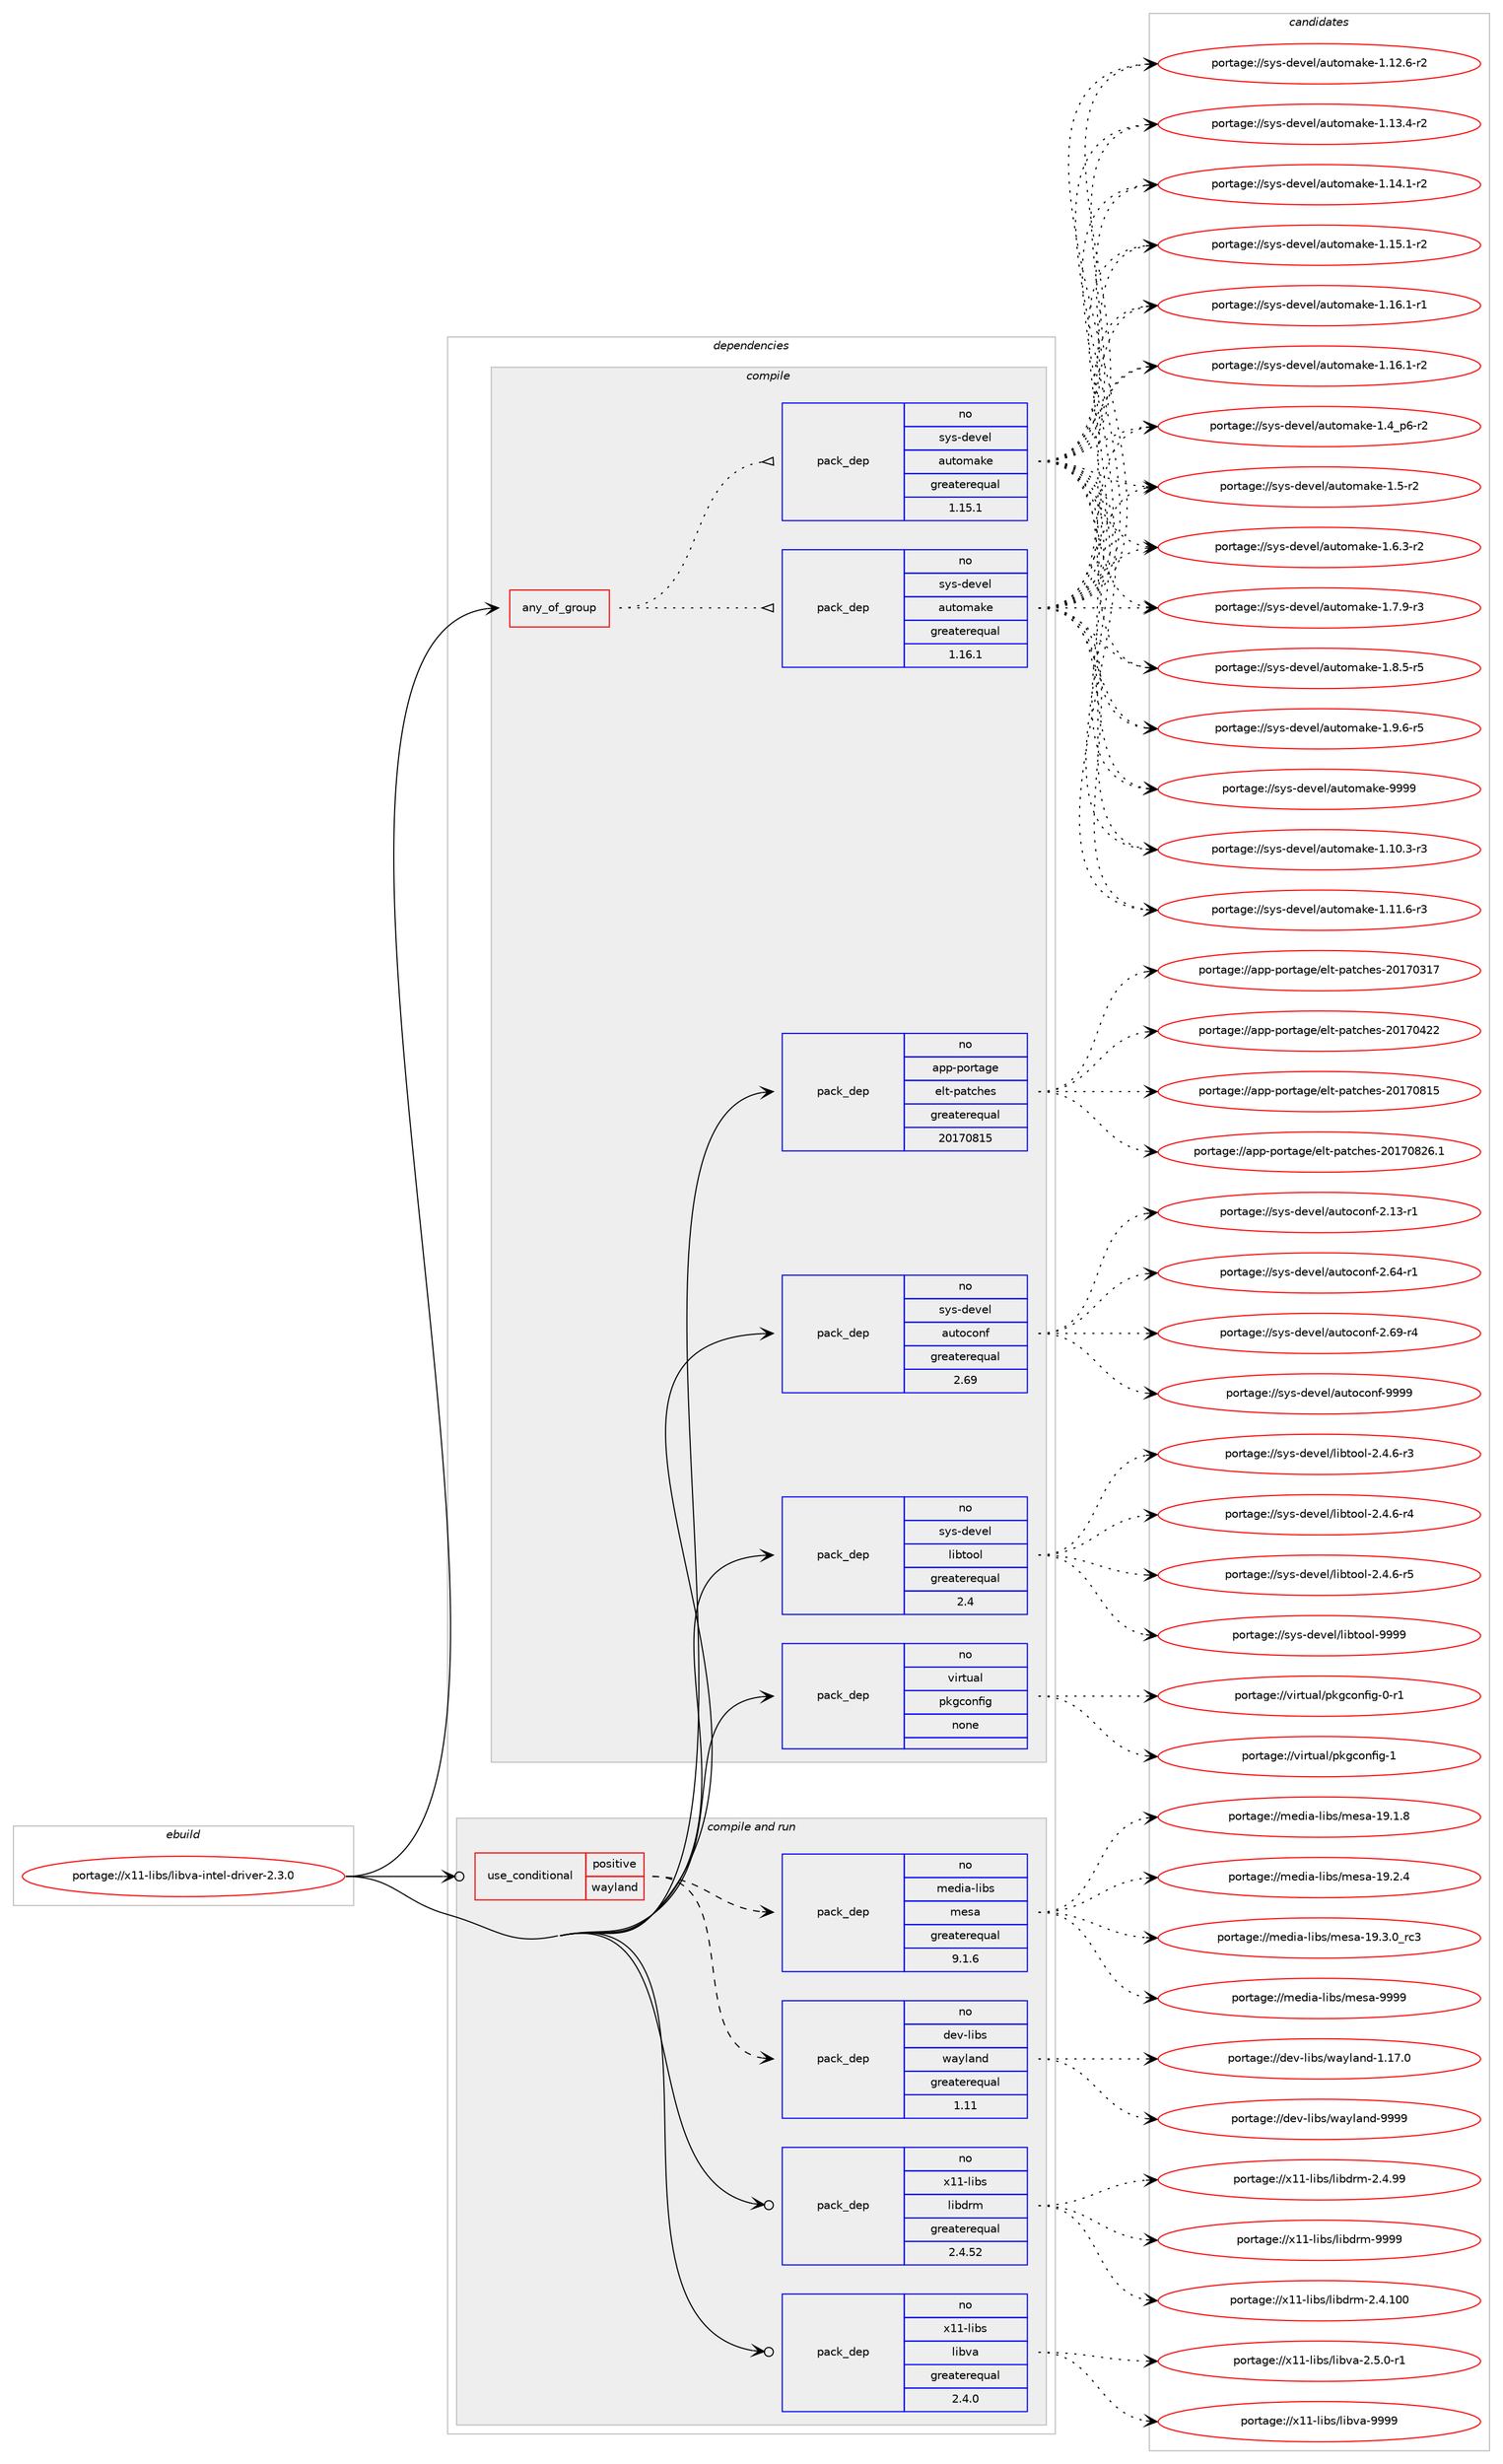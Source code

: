 digraph prolog {

# *************
# Graph options
# *************

newrank=true;
concentrate=true;
compound=true;
graph [rankdir=LR,fontname=Helvetica,fontsize=10,ranksep=1.5];#, ranksep=2.5, nodesep=0.2];
edge  [arrowhead=vee];
node  [fontname=Helvetica,fontsize=10];

# **********
# The ebuild
# **********

subgraph cluster_leftcol {
color=gray;
rank=same;
label=<<i>ebuild</i>>;
id [label="portage://x11-libs/libva-intel-driver-2.3.0", color=red, width=4, href="../x11-libs/libva-intel-driver-2.3.0.svg"];
}

# ****************
# The dependencies
# ****************

subgraph cluster_midcol {
color=gray;
label=<<i>dependencies</i>>;
subgraph cluster_compile {
fillcolor="#eeeeee";
style=filled;
label=<<i>compile</i>>;
subgraph any7788 {
dependency450474 [label=<<TABLE BORDER="0" CELLBORDER="1" CELLSPACING="0" CELLPADDING="4"><TR><TD CELLPADDING="10">any_of_group</TD></TR></TABLE>>, shape=none, color=red];subgraph pack334333 {
dependency450475 [label=<<TABLE BORDER="0" CELLBORDER="1" CELLSPACING="0" CELLPADDING="4" WIDTH="220"><TR><TD ROWSPAN="6" CELLPADDING="30">pack_dep</TD></TR><TR><TD WIDTH="110">no</TD></TR><TR><TD>sys-devel</TD></TR><TR><TD>automake</TD></TR><TR><TD>greaterequal</TD></TR><TR><TD>1.16.1</TD></TR></TABLE>>, shape=none, color=blue];
}
dependency450474:e -> dependency450475:w [weight=20,style="dotted",arrowhead="oinv"];
subgraph pack334334 {
dependency450476 [label=<<TABLE BORDER="0" CELLBORDER="1" CELLSPACING="0" CELLPADDING="4" WIDTH="220"><TR><TD ROWSPAN="6" CELLPADDING="30">pack_dep</TD></TR><TR><TD WIDTH="110">no</TD></TR><TR><TD>sys-devel</TD></TR><TR><TD>automake</TD></TR><TR><TD>greaterequal</TD></TR><TR><TD>1.15.1</TD></TR></TABLE>>, shape=none, color=blue];
}
dependency450474:e -> dependency450476:w [weight=20,style="dotted",arrowhead="oinv"];
}
id:e -> dependency450474:w [weight=20,style="solid",arrowhead="vee"];
subgraph pack334335 {
dependency450477 [label=<<TABLE BORDER="0" CELLBORDER="1" CELLSPACING="0" CELLPADDING="4" WIDTH="220"><TR><TD ROWSPAN="6" CELLPADDING="30">pack_dep</TD></TR><TR><TD WIDTH="110">no</TD></TR><TR><TD>app-portage</TD></TR><TR><TD>elt-patches</TD></TR><TR><TD>greaterequal</TD></TR><TR><TD>20170815</TD></TR></TABLE>>, shape=none, color=blue];
}
id:e -> dependency450477:w [weight=20,style="solid",arrowhead="vee"];
subgraph pack334336 {
dependency450478 [label=<<TABLE BORDER="0" CELLBORDER="1" CELLSPACING="0" CELLPADDING="4" WIDTH="220"><TR><TD ROWSPAN="6" CELLPADDING="30">pack_dep</TD></TR><TR><TD WIDTH="110">no</TD></TR><TR><TD>sys-devel</TD></TR><TR><TD>autoconf</TD></TR><TR><TD>greaterequal</TD></TR><TR><TD>2.69</TD></TR></TABLE>>, shape=none, color=blue];
}
id:e -> dependency450478:w [weight=20,style="solid",arrowhead="vee"];
subgraph pack334337 {
dependency450479 [label=<<TABLE BORDER="0" CELLBORDER="1" CELLSPACING="0" CELLPADDING="4" WIDTH="220"><TR><TD ROWSPAN="6" CELLPADDING="30">pack_dep</TD></TR><TR><TD WIDTH="110">no</TD></TR><TR><TD>sys-devel</TD></TR><TR><TD>libtool</TD></TR><TR><TD>greaterequal</TD></TR><TR><TD>2.4</TD></TR></TABLE>>, shape=none, color=blue];
}
id:e -> dependency450479:w [weight=20,style="solid",arrowhead="vee"];
subgraph pack334338 {
dependency450480 [label=<<TABLE BORDER="0" CELLBORDER="1" CELLSPACING="0" CELLPADDING="4" WIDTH="220"><TR><TD ROWSPAN="6" CELLPADDING="30">pack_dep</TD></TR><TR><TD WIDTH="110">no</TD></TR><TR><TD>virtual</TD></TR><TR><TD>pkgconfig</TD></TR><TR><TD>none</TD></TR><TR><TD></TD></TR></TABLE>>, shape=none, color=blue];
}
id:e -> dependency450480:w [weight=20,style="solid",arrowhead="vee"];
}
subgraph cluster_compileandrun {
fillcolor="#eeeeee";
style=filled;
label=<<i>compile and run</i>>;
subgraph cond108068 {
dependency450481 [label=<<TABLE BORDER="0" CELLBORDER="1" CELLSPACING="0" CELLPADDING="4"><TR><TD ROWSPAN="3" CELLPADDING="10">use_conditional</TD></TR><TR><TD>positive</TD></TR><TR><TD>wayland</TD></TR></TABLE>>, shape=none, color=red];
subgraph pack334339 {
dependency450482 [label=<<TABLE BORDER="0" CELLBORDER="1" CELLSPACING="0" CELLPADDING="4" WIDTH="220"><TR><TD ROWSPAN="6" CELLPADDING="30">pack_dep</TD></TR><TR><TD WIDTH="110">no</TD></TR><TR><TD>dev-libs</TD></TR><TR><TD>wayland</TD></TR><TR><TD>greaterequal</TD></TR><TR><TD>1.11</TD></TR></TABLE>>, shape=none, color=blue];
}
dependency450481:e -> dependency450482:w [weight=20,style="dashed",arrowhead="vee"];
subgraph pack334340 {
dependency450483 [label=<<TABLE BORDER="0" CELLBORDER="1" CELLSPACING="0" CELLPADDING="4" WIDTH="220"><TR><TD ROWSPAN="6" CELLPADDING="30">pack_dep</TD></TR><TR><TD WIDTH="110">no</TD></TR><TR><TD>media-libs</TD></TR><TR><TD>mesa</TD></TR><TR><TD>greaterequal</TD></TR><TR><TD>9.1.6</TD></TR></TABLE>>, shape=none, color=blue];
}
dependency450481:e -> dependency450483:w [weight=20,style="dashed",arrowhead="vee"];
}
id:e -> dependency450481:w [weight=20,style="solid",arrowhead="odotvee"];
subgraph pack334341 {
dependency450484 [label=<<TABLE BORDER="0" CELLBORDER="1" CELLSPACING="0" CELLPADDING="4" WIDTH="220"><TR><TD ROWSPAN="6" CELLPADDING="30">pack_dep</TD></TR><TR><TD WIDTH="110">no</TD></TR><TR><TD>x11-libs</TD></TR><TR><TD>libdrm</TD></TR><TR><TD>greaterequal</TD></TR><TR><TD>2.4.52</TD></TR></TABLE>>, shape=none, color=blue];
}
id:e -> dependency450484:w [weight=20,style="solid",arrowhead="odotvee"];
subgraph pack334342 {
dependency450485 [label=<<TABLE BORDER="0" CELLBORDER="1" CELLSPACING="0" CELLPADDING="4" WIDTH="220"><TR><TD ROWSPAN="6" CELLPADDING="30">pack_dep</TD></TR><TR><TD WIDTH="110">no</TD></TR><TR><TD>x11-libs</TD></TR><TR><TD>libva</TD></TR><TR><TD>greaterequal</TD></TR><TR><TD>2.4.0</TD></TR></TABLE>>, shape=none, color=blue];
}
id:e -> dependency450485:w [weight=20,style="solid",arrowhead="odotvee"];
}
subgraph cluster_run {
fillcolor="#eeeeee";
style=filled;
label=<<i>run</i>>;
}
}

# **************
# The candidates
# **************

subgraph cluster_choices {
rank=same;
color=gray;
label=<<i>candidates</i>>;

subgraph choice334333 {
color=black;
nodesep=1;
choiceportage11512111545100101118101108479711711611110997107101454946494846514511451 [label="portage://sys-devel/automake-1.10.3-r3", color=red, width=4,href="../sys-devel/automake-1.10.3-r3.svg"];
choiceportage11512111545100101118101108479711711611110997107101454946494946544511451 [label="portage://sys-devel/automake-1.11.6-r3", color=red, width=4,href="../sys-devel/automake-1.11.6-r3.svg"];
choiceportage11512111545100101118101108479711711611110997107101454946495046544511450 [label="portage://sys-devel/automake-1.12.6-r2", color=red, width=4,href="../sys-devel/automake-1.12.6-r2.svg"];
choiceportage11512111545100101118101108479711711611110997107101454946495146524511450 [label="portage://sys-devel/automake-1.13.4-r2", color=red, width=4,href="../sys-devel/automake-1.13.4-r2.svg"];
choiceportage11512111545100101118101108479711711611110997107101454946495246494511450 [label="portage://sys-devel/automake-1.14.1-r2", color=red, width=4,href="../sys-devel/automake-1.14.1-r2.svg"];
choiceportage11512111545100101118101108479711711611110997107101454946495346494511450 [label="portage://sys-devel/automake-1.15.1-r2", color=red, width=4,href="../sys-devel/automake-1.15.1-r2.svg"];
choiceportage11512111545100101118101108479711711611110997107101454946495446494511449 [label="portage://sys-devel/automake-1.16.1-r1", color=red, width=4,href="../sys-devel/automake-1.16.1-r1.svg"];
choiceportage11512111545100101118101108479711711611110997107101454946495446494511450 [label="portage://sys-devel/automake-1.16.1-r2", color=red, width=4,href="../sys-devel/automake-1.16.1-r2.svg"];
choiceportage115121115451001011181011084797117116111109971071014549465295112544511450 [label="portage://sys-devel/automake-1.4_p6-r2", color=red, width=4,href="../sys-devel/automake-1.4_p6-r2.svg"];
choiceportage11512111545100101118101108479711711611110997107101454946534511450 [label="portage://sys-devel/automake-1.5-r2", color=red, width=4,href="../sys-devel/automake-1.5-r2.svg"];
choiceportage115121115451001011181011084797117116111109971071014549465446514511450 [label="portage://sys-devel/automake-1.6.3-r2", color=red, width=4,href="../sys-devel/automake-1.6.3-r2.svg"];
choiceportage115121115451001011181011084797117116111109971071014549465546574511451 [label="portage://sys-devel/automake-1.7.9-r3", color=red, width=4,href="../sys-devel/automake-1.7.9-r3.svg"];
choiceportage115121115451001011181011084797117116111109971071014549465646534511453 [label="portage://sys-devel/automake-1.8.5-r5", color=red, width=4,href="../sys-devel/automake-1.8.5-r5.svg"];
choiceportage115121115451001011181011084797117116111109971071014549465746544511453 [label="portage://sys-devel/automake-1.9.6-r5", color=red, width=4,href="../sys-devel/automake-1.9.6-r5.svg"];
choiceportage115121115451001011181011084797117116111109971071014557575757 [label="portage://sys-devel/automake-9999", color=red, width=4,href="../sys-devel/automake-9999.svg"];
dependency450475:e -> choiceportage11512111545100101118101108479711711611110997107101454946494846514511451:w [style=dotted,weight="100"];
dependency450475:e -> choiceportage11512111545100101118101108479711711611110997107101454946494946544511451:w [style=dotted,weight="100"];
dependency450475:e -> choiceportage11512111545100101118101108479711711611110997107101454946495046544511450:w [style=dotted,weight="100"];
dependency450475:e -> choiceportage11512111545100101118101108479711711611110997107101454946495146524511450:w [style=dotted,weight="100"];
dependency450475:e -> choiceportage11512111545100101118101108479711711611110997107101454946495246494511450:w [style=dotted,weight="100"];
dependency450475:e -> choiceportage11512111545100101118101108479711711611110997107101454946495346494511450:w [style=dotted,weight="100"];
dependency450475:e -> choiceportage11512111545100101118101108479711711611110997107101454946495446494511449:w [style=dotted,weight="100"];
dependency450475:e -> choiceportage11512111545100101118101108479711711611110997107101454946495446494511450:w [style=dotted,weight="100"];
dependency450475:e -> choiceportage115121115451001011181011084797117116111109971071014549465295112544511450:w [style=dotted,weight="100"];
dependency450475:e -> choiceportage11512111545100101118101108479711711611110997107101454946534511450:w [style=dotted,weight="100"];
dependency450475:e -> choiceportage115121115451001011181011084797117116111109971071014549465446514511450:w [style=dotted,weight="100"];
dependency450475:e -> choiceportage115121115451001011181011084797117116111109971071014549465546574511451:w [style=dotted,weight="100"];
dependency450475:e -> choiceportage115121115451001011181011084797117116111109971071014549465646534511453:w [style=dotted,weight="100"];
dependency450475:e -> choiceportage115121115451001011181011084797117116111109971071014549465746544511453:w [style=dotted,weight="100"];
dependency450475:e -> choiceportage115121115451001011181011084797117116111109971071014557575757:w [style=dotted,weight="100"];
}
subgraph choice334334 {
color=black;
nodesep=1;
choiceportage11512111545100101118101108479711711611110997107101454946494846514511451 [label="portage://sys-devel/automake-1.10.3-r3", color=red, width=4,href="../sys-devel/automake-1.10.3-r3.svg"];
choiceportage11512111545100101118101108479711711611110997107101454946494946544511451 [label="portage://sys-devel/automake-1.11.6-r3", color=red, width=4,href="../sys-devel/automake-1.11.6-r3.svg"];
choiceportage11512111545100101118101108479711711611110997107101454946495046544511450 [label="portage://sys-devel/automake-1.12.6-r2", color=red, width=4,href="../sys-devel/automake-1.12.6-r2.svg"];
choiceportage11512111545100101118101108479711711611110997107101454946495146524511450 [label="portage://sys-devel/automake-1.13.4-r2", color=red, width=4,href="../sys-devel/automake-1.13.4-r2.svg"];
choiceportage11512111545100101118101108479711711611110997107101454946495246494511450 [label="portage://sys-devel/automake-1.14.1-r2", color=red, width=4,href="../sys-devel/automake-1.14.1-r2.svg"];
choiceportage11512111545100101118101108479711711611110997107101454946495346494511450 [label="portage://sys-devel/automake-1.15.1-r2", color=red, width=4,href="../sys-devel/automake-1.15.1-r2.svg"];
choiceportage11512111545100101118101108479711711611110997107101454946495446494511449 [label="portage://sys-devel/automake-1.16.1-r1", color=red, width=4,href="../sys-devel/automake-1.16.1-r1.svg"];
choiceportage11512111545100101118101108479711711611110997107101454946495446494511450 [label="portage://sys-devel/automake-1.16.1-r2", color=red, width=4,href="../sys-devel/automake-1.16.1-r2.svg"];
choiceportage115121115451001011181011084797117116111109971071014549465295112544511450 [label="portage://sys-devel/automake-1.4_p6-r2", color=red, width=4,href="../sys-devel/automake-1.4_p6-r2.svg"];
choiceportage11512111545100101118101108479711711611110997107101454946534511450 [label="portage://sys-devel/automake-1.5-r2", color=red, width=4,href="../sys-devel/automake-1.5-r2.svg"];
choiceportage115121115451001011181011084797117116111109971071014549465446514511450 [label="portage://sys-devel/automake-1.6.3-r2", color=red, width=4,href="../sys-devel/automake-1.6.3-r2.svg"];
choiceportage115121115451001011181011084797117116111109971071014549465546574511451 [label="portage://sys-devel/automake-1.7.9-r3", color=red, width=4,href="../sys-devel/automake-1.7.9-r3.svg"];
choiceportage115121115451001011181011084797117116111109971071014549465646534511453 [label="portage://sys-devel/automake-1.8.5-r5", color=red, width=4,href="../sys-devel/automake-1.8.5-r5.svg"];
choiceportage115121115451001011181011084797117116111109971071014549465746544511453 [label="portage://sys-devel/automake-1.9.6-r5", color=red, width=4,href="../sys-devel/automake-1.9.6-r5.svg"];
choiceportage115121115451001011181011084797117116111109971071014557575757 [label="portage://sys-devel/automake-9999", color=red, width=4,href="../sys-devel/automake-9999.svg"];
dependency450476:e -> choiceportage11512111545100101118101108479711711611110997107101454946494846514511451:w [style=dotted,weight="100"];
dependency450476:e -> choiceportage11512111545100101118101108479711711611110997107101454946494946544511451:w [style=dotted,weight="100"];
dependency450476:e -> choiceportage11512111545100101118101108479711711611110997107101454946495046544511450:w [style=dotted,weight="100"];
dependency450476:e -> choiceportage11512111545100101118101108479711711611110997107101454946495146524511450:w [style=dotted,weight="100"];
dependency450476:e -> choiceportage11512111545100101118101108479711711611110997107101454946495246494511450:w [style=dotted,weight="100"];
dependency450476:e -> choiceportage11512111545100101118101108479711711611110997107101454946495346494511450:w [style=dotted,weight="100"];
dependency450476:e -> choiceportage11512111545100101118101108479711711611110997107101454946495446494511449:w [style=dotted,weight="100"];
dependency450476:e -> choiceportage11512111545100101118101108479711711611110997107101454946495446494511450:w [style=dotted,weight="100"];
dependency450476:e -> choiceportage115121115451001011181011084797117116111109971071014549465295112544511450:w [style=dotted,weight="100"];
dependency450476:e -> choiceportage11512111545100101118101108479711711611110997107101454946534511450:w [style=dotted,weight="100"];
dependency450476:e -> choiceportage115121115451001011181011084797117116111109971071014549465446514511450:w [style=dotted,weight="100"];
dependency450476:e -> choiceportage115121115451001011181011084797117116111109971071014549465546574511451:w [style=dotted,weight="100"];
dependency450476:e -> choiceportage115121115451001011181011084797117116111109971071014549465646534511453:w [style=dotted,weight="100"];
dependency450476:e -> choiceportage115121115451001011181011084797117116111109971071014549465746544511453:w [style=dotted,weight="100"];
dependency450476:e -> choiceportage115121115451001011181011084797117116111109971071014557575757:w [style=dotted,weight="100"];
}
subgraph choice334335 {
color=black;
nodesep=1;
choiceportage97112112451121111141169710310147101108116451129711699104101115455048495548514955 [label="portage://app-portage/elt-patches-20170317", color=red, width=4,href="../app-portage/elt-patches-20170317.svg"];
choiceportage97112112451121111141169710310147101108116451129711699104101115455048495548525050 [label="portage://app-portage/elt-patches-20170422", color=red, width=4,href="../app-portage/elt-patches-20170422.svg"];
choiceportage97112112451121111141169710310147101108116451129711699104101115455048495548564953 [label="portage://app-portage/elt-patches-20170815", color=red, width=4,href="../app-portage/elt-patches-20170815.svg"];
choiceportage971121124511211111411697103101471011081164511297116991041011154550484955485650544649 [label="portage://app-portage/elt-patches-20170826.1", color=red, width=4,href="../app-portage/elt-patches-20170826.1.svg"];
dependency450477:e -> choiceportage97112112451121111141169710310147101108116451129711699104101115455048495548514955:w [style=dotted,weight="100"];
dependency450477:e -> choiceportage97112112451121111141169710310147101108116451129711699104101115455048495548525050:w [style=dotted,weight="100"];
dependency450477:e -> choiceportage97112112451121111141169710310147101108116451129711699104101115455048495548564953:w [style=dotted,weight="100"];
dependency450477:e -> choiceportage971121124511211111411697103101471011081164511297116991041011154550484955485650544649:w [style=dotted,weight="100"];
}
subgraph choice334336 {
color=black;
nodesep=1;
choiceportage1151211154510010111810110847971171161119911111010245504649514511449 [label="portage://sys-devel/autoconf-2.13-r1", color=red, width=4,href="../sys-devel/autoconf-2.13-r1.svg"];
choiceportage1151211154510010111810110847971171161119911111010245504654524511449 [label="portage://sys-devel/autoconf-2.64-r1", color=red, width=4,href="../sys-devel/autoconf-2.64-r1.svg"];
choiceportage1151211154510010111810110847971171161119911111010245504654574511452 [label="portage://sys-devel/autoconf-2.69-r4", color=red, width=4,href="../sys-devel/autoconf-2.69-r4.svg"];
choiceportage115121115451001011181011084797117116111991111101024557575757 [label="portage://sys-devel/autoconf-9999", color=red, width=4,href="../sys-devel/autoconf-9999.svg"];
dependency450478:e -> choiceportage1151211154510010111810110847971171161119911111010245504649514511449:w [style=dotted,weight="100"];
dependency450478:e -> choiceportage1151211154510010111810110847971171161119911111010245504654524511449:w [style=dotted,weight="100"];
dependency450478:e -> choiceportage1151211154510010111810110847971171161119911111010245504654574511452:w [style=dotted,weight="100"];
dependency450478:e -> choiceportage115121115451001011181011084797117116111991111101024557575757:w [style=dotted,weight="100"];
}
subgraph choice334337 {
color=black;
nodesep=1;
choiceportage1151211154510010111810110847108105981161111111084550465246544511451 [label="portage://sys-devel/libtool-2.4.6-r3", color=red, width=4,href="../sys-devel/libtool-2.4.6-r3.svg"];
choiceportage1151211154510010111810110847108105981161111111084550465246544511452 [label="portage://sys-devel/libtool-2.4.6-r4", color=red, width=4,href="../sys-devel/libtool-2.4.6-r4.svg"];
choiceportage1151211154510010111810110847108105981161111111084550465246544511453 [label="portage://sys-devel/libtool-2.4.6-r5", color=red, width=4,href="../sys-devel/libtool-2.4.6-r5.svg"];
choiceportage1151211154510010111810110847108105981161111111084557575757 [label="portage://sys-devel/libtool-9999", color=red, width=4,href="../sys-devel/libtool-9999.svg"];
dependency450479:e -> choiceportage1151211154510010111810110847108105981161111111084550465246544511451:w [style=dotted,weight="100"];
dependency450479:e -> choiceportage1151211154510010111810110847108105981161111111084550465246544511452:w [style=dotted,weight="100"];
dependency450479:e -> choiceportage1151211154510010111810110847108105981161111111084550465246544511453:w [style=dotted,weight="100"];
dependency450479:e -> choiceportage1151211154510010111810110847108105981161111111084557575757:w [style=dotted,weight="100"];
}
subgraph choice334338 {
color=black;
nodesep=1;
choiceportage11810511411611797108471121071039911111010210510345484511449 [label="portage://virtual/pkgconfig-0-r1", color=red, width=4,href="../virtual/pkgconfig-0-r1.svg"];
choiceportage1181051141161179710847112107103991111101021051034549 [label="portage://virtual/pkgconfig-1", color=red, width=4,href="../virtual/pkgconfig-1.svg"];
dependency450480:e -> choiceportage11810511411611797108471121071039911111010210510345484511449:w [style=dotted,weight="100"];
dependency450480:e -> choiceportage1181051141161179710847112107103991111101021051034549:w [style=dotted,weight="100"];
}
subgraph choice334339 {
color=black;
nodesep=1;
choiceportage100101118451081059811547119971211089711010045494649554648 [label="portage://dev-libs/wayland-1.17.0", color=red, width=4,href="../dev-libs/wayland-1.17.0.svg"];
choiceportage10010111845108105981154711997121108971101004557575757 [label="portage://dev-libs/wayland-9999", color=red, width=4,href="../dev-libs/wayland-9999.svg"];
dependency450482:e -> choiceportage100101118451081059811547119971211089711010045494649554648:w [style=dotted,weight="100"];
dependency450482:e -> choiceportage10010111845108105981154711997121108971101004557575757:w [style=dotted,weight="100"];
}
subgraph choice334340 {
color=black;
nodesep=1;
choiceportage109101100105974510810598115471091011159745495746494656 [label="portage://media-libs/mesa-19.1.8", color=red, width=4,href="../media-libs/mesa-19.1.8.svg"];
choiceportage109101100105974510810598115471091011159745495746504652 [label="portage://media-libs/mesa-19.2.4", color=red, width=4,href="../media-libs/mesa-19.2.4.svg"];
choiceportage109101100105974510810598115471091011159745495746514648951149951 [label="portage://media-libs/mesa-19.3.0_rc3", color=red, width=4,href="../media-libs/mesa-19.3.0_rc3.svg"];
choiceportage10910110010597451081059811547109101115974557575757 [label="portage://media-libs/mesa-9999", color=red, width=4,href="../media-libs/mesa-9999.svg"];
dependency450483:e -> choiceportage109101100105974510810598115471091011159745495746494656:w [style=dotted,weight="100"];
dependency450483:e -> choiceportage109101100105974510810598115471091011159745495746504652:w [style=dotted,weight="100"];
dependency450483:e -> choiceportage109101100105974510810598115471091011159745495746514648951149951:w [style=dotted,weight="100"];
dependency450483:e -> choiceportage10910110010597451081059811547109101115974557575757:w [style=dotted,weight="100"];
}
subgraph choice334341 {
color=black;
nodesep=1;
choiceportage1204949451081059811547108105981001141094550465246494848 [label="portage://x11-libs/libdrm-2.4.100", color=red, width=4,href="../x11-libs/libdrm-2.4.100.svg"];
choiceportage12049494510810598115471081059810011410945504652465757 [label="portage://x11-libs/libdrm-2.4.99", color=red, width=4,href="../x11-libs/libdrm-2.4.99.svg"];
choiceportage1204949451081059811547108105981001141094557575757 [label="portage://x11-libs/libdrm-9999", color=red, width=4,href="../x11-libs/libdrm-9999.svg"];
dependency450484:e -> choiceportage1204949451081059811547108105981001141094550465246494848:w [style=dotted,weight="100"];
dependency450484:e -> choiceportage12049494510810598115471081059810011410945504652465757:w [style=dotted,weight="100"];
dependency450484:e -> choiceportage1204949451081059811547108105981001141094557575757:w [style=dotted,weight="100"];
}
subgraph choice334342 {
color=black;
nodesep=1;
choiceportage120494945108105981154710810598118974550465346484511449 [label="portage://x11-libs/libva-2.5.0-r1", color=red, width=4,href="../x11-libs/libva-2.5.0-r1.svg"];
choiceportage120494945108105981154710810598118974557575757 [label="portage://x11-libs/libva-9999", color=red, width=4,href="../x11-libs/libva-9999.svg"];
dependency450485:e -> choiceportage120494945108105981154710810598118974550465346484511449:w [style=dotted,weight="100"];
dependency450485:e -> choiceportage120494945108105981154710810598118974557575757:w [style=dotted,weight="100"];
}
}

}
